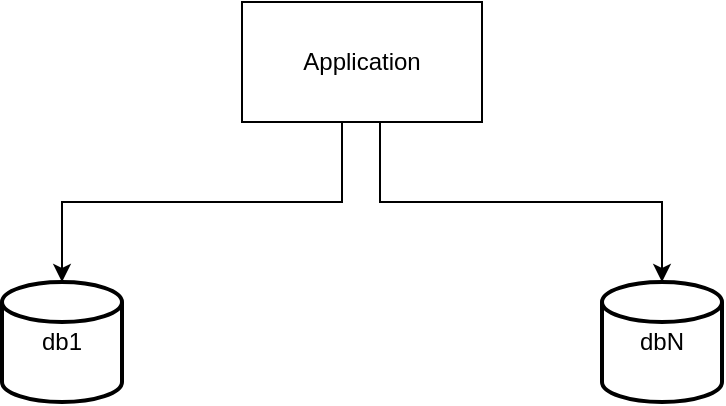 <mxfile version="13.10.0"><diagram id="tb8iTpRzV7df1XShEiZ8" name="Page-1"><mxGraphModel dx="1420" dy="777" grid="1" gridSize="10" guides="1" tooltips="1" connect="1" arrows="1" fold="1" page="1" pageScale="1" pageWidth="827" pageHeight="1169" math="0" shadow="0"><root><mxCell id="0"/><mxCell id="1" parent="0"/><mxCell id="-0SOtKCn01TKavJph2s1-14" style="edgeStyle=orthogonalEdgeStyle;rounded=0;orthogonalLoop=1;jettySize=auto;html=1;sketch=0;shadow=0;" edge="1" parent="1"><mxGeometry relative="1" as="geometry"><mxPoint x="409" y="210" as="sourcePoint"/><mxPoint x="550" y="290" as="targetPoint"/><Array as="points"><mxPoint x="409" y="250"/><mxPoint x="550" y="250"/></Array></mxGeometry></mxCell><mxCell id="-0SOtKCn01TKavJph2s1-12" style="edgeStyle=orthogonalEdgeStyle;rounded=0;orthogonalLoop=1;jettySize=auto;html=1;entryX=0.5;entryY=0;entryDx=0;entryDy=0;" edge="1" parent="1" source="-0SOtKCn01TKavJph2s1-11"><mxGeometry relative="1" as="geometry"><mxPoint x="390" y="220" as="sourcePoint"/><mxPoint x="250" y="290" as="targetPoint"/><Array as="points"><mxPoint x="390" y="250"/><mxPoint x="250" y="250"/></Array></mxGeometry></mxCell><mxCell id="-0SOtKCn01TKavJph2s1-5" value="" style="shape=image;html=1;verticalAlign=top;verticalLabelPosition=bottom;labelBackgroundColor=#ffffff;imageAspect=0;aspect=fixed;image=https://cdn4.iconfinder.com/data/icons/essential-app-1/16/dot-more-menu-hide-128.png" vertex="1" parent="1"><mxGeometry x="300" y="300.5" width="39" height="39" as="geometry"/></mxCell><mxCell id="-0SOtKCn01TKavJph2s1-9" value="" style="shape=image;html=1;verticalAlign=top;verticalLabelPosition=bottom;labelBackgroundColor=#ffffff;imageAspect=0;aspect=fixed;image=https://cdn4.iconfinder.com/data/icons/essential-app-1/16/dot-more-menu-hide-128.png" vertex="1" parent="1"><mxGeometry x="380" y="300.5" width="39" height="39" as="geometry"/></mxCell><mxCell id="-0SOtKCn01TKavJph2s1-10" value="" style="shape=image;html=1;verticalAlign=top;verticalLabelPosition=bottom;labelBackgroundColor=#ffffff;imageAspect=0;aspect=fixed;image=https://cdn4.iconfinder.com/data/icons/essential-app-1/16/dot-more-menu-hide-128.png" vertex="1" parent="1"><mxGeometry x="460" y="300.5" width="39" height="39" as="geometry"/></mxCell><mxCell id="-0SOtKCn01TKavJph2s1-11" value="&lt;div&gt;Application&lt;/div&gt;" style="rounded=0;whiteSpace=wrap;html=1;" vertex="1" parent="1"><mxGeometry x="340" y="150" width="120" height="60" as="geometry"/></mxCell><mxCell id="-0SOtKCn01TKavJph2s1-17" value="db1" style="strokeWidth=2;html=1;shape=mxgraph.flowchart.database;whiteSpace=wrap;" vertex="1" parent="1"><mxGeometry x="220" y="290" width="60" height="60" as="geometry"/></mxCell><mxCell id="-0SOtKCn01TKavJph2s1-18" value="dbN" style="strokeWidth=2;html=1;shape=mxgraph.flowchart.database;whiteSpace=wrap;" vertex="1" parent="1"><mxGeometry x="520" y="290" width="60" height="60" as="geometry"/></mxCell></root></mxGraphModel></diagram></mxfile>